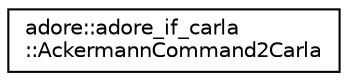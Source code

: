 digraph "Graphical Class Hierarchy"
{
 // LATEX_PDF_SIZE
  edge [fontname="Helvetica",fontsize="10",labelfontname="Helvetica",labelfontsize="10"];
  node [fontname="Helvetica",fontsize="10",shape=record];
  rankdir="LR";
  Node0 [label="adore::adore_if_carla\l::AckermannCommand2Carla",height=0.2,width=0.4,color="black", fillcolor="white", style="filled",URL="$classadore_1_1adore__if__carla_1_1AckermannCommand2Carla.html",tooltip=" "];
}
